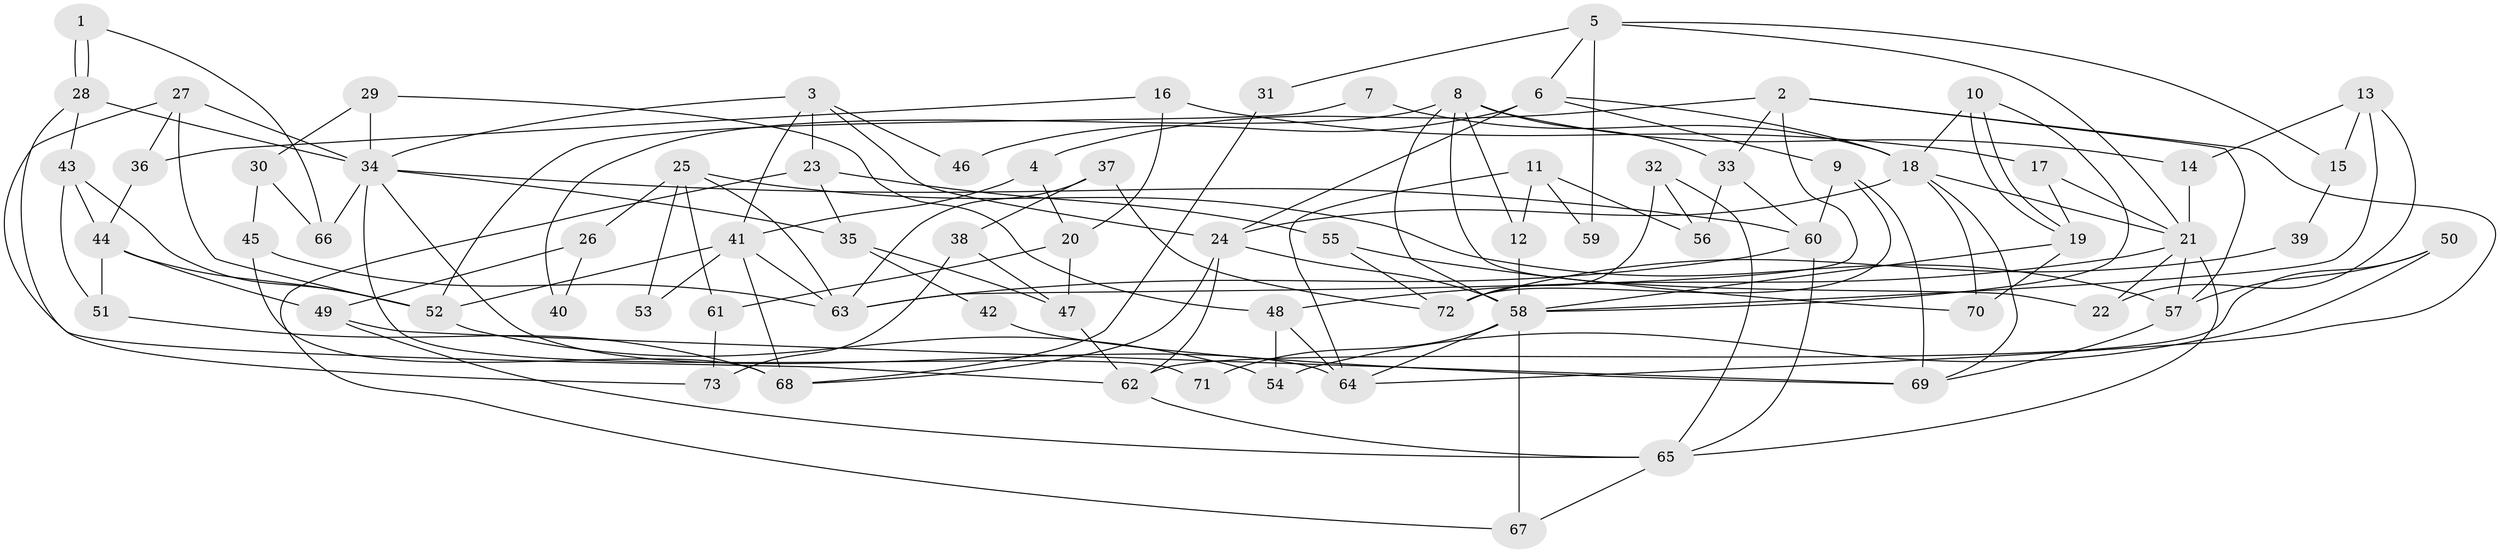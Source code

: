 // Generated by graph-tools (version 1.1) at 2025/36/03/09/25 02:36:24]
// undirected, 73 vertices, 146 edges
graph export_dot {
graph [start="1"]
  node [color=gray90,style=filled];
  1;
  2;
  3;
  4;
  5;
  6;
  7;
  8;
  9;
  10;
  11;
  12;
  13;
  14;
  15;
  16;
  17;
  18;
  19;
  20;
  21;
  22;
  23;
  24;
  25;
  26;
  27;
  28;
  29;
  30;
  31;
  32;
  33;
  34;
  35;
  36;
  37;
  38;
  39;
  40;
  41;
  42;
  43;
  44;
  45;
  46;
  47;
  48;
  49;
  50;
  51;
  52;
  53;
  54;
  55;
  56;
  57;
  58;
  59;
  60;
  61;
  62;
  63;
  64;
  65;
  66;
  67;
  68;
  69;
  70;
  71;
  72;
  73;
  1 -- 66;
  1 -- 28;
  1 -- 28;
  2 -- 63;
  2 -- 64;
  2 -- 4;
  2 -- 33;
  2 -- 57;
  3 -- 34;
  3 -- 24;
  3 -- 23;
  3 -- 41;
  3 -- 46;
  4 -- 41;
  4 -- 20;
  5 -- 6;
  5 -- 21;
  5 -- 15;
  5 -- 31;
  5 -- 59;
  6 -- 9;
  6 -- 18;
  6 -- 24;
  6 -- 46;
  7 -- 52;
  7 -- 18;
  8 -- 12;
  8 -- 33;
  8 -- 14;
  8 -- 22;
  8 -- 40;
  8 -- 58;
  9 -- 60;
  9 -- 69;
  9 -- 72;
  10 -- 19;
  10 -- 19;
  10 -- 58;
  10 -- 18;
  11 -- 56;
  11 -- 64;
  11 -- 12;
  11 -- 59;
  12 -- 58;
  13 -- 14;
  13 -- 58;
  13 -- 15;
  13 -- 22;
  14 -- 21;
  15 -- 39;
  16 -- 36;
  16 -- 17;
  16 -- 20;
  17 -- 19;
  17 -- 21;
  18 -- 21;
  18 -- 24;
  18 -- 69;
  18 -- 70;
  19 -- 58;
  19 -- 70;
  20 -- 47;
  20 -- 61;
  21 -- 65;
  21 -- 22;
  21 -- 48;
  21 -- 57;
  23 -- 67;
  23 -- 35;
  23 -- 55;
  24 -- 58;
  24 -- 62;
  24 -- 68;
  25 -- 57;
  25 -- 61;
  25 -- 26;
  25 -- 53;
  25 -- 63;
  26 -- 49;
  26 -- 40;
  27 -- 52;
  27 -- 34;
  27 -- 36;
  27 -- 73;
  28 -- 34;
  28 -- 43;
  28 -- 62;
  29 -- 48;
  29 -- 34;
  29 -- 30;
  30 -- 45;
  30 -- 66;
  31 -- 68;
  32 -- 72;
  32 -- 65;
  32 -- 56;
  33 -- 60;
  33 -- 56;
  34 -- 64;
  34 -- 35;
  34 -- 60;
  34 -- 66;
  34 -- 71;
  35 -- 47;
  35 -- 42;
  36 -- 44;
  37 -- 72;
  37 -- 63;
  37 -- 38;
  38 -- 47;
  38 -- 73;
  39 -- 72;
  41 -- 52;
  41 -- 53;
  41 -- 63;
  41 -- 68;
  42 -- 69;
  43 -- 44;
  43 -- 51;
  43 -- 52;
  44 -- 49;
  44 -- 51;
  44 -- 52;
  45 -- 68;
  45 -- 63;
  47 -- 62;
  48 -- 54;
  48 -- 64;
  49 -- 69;
  49 -- 65;
  50 -- 62;
  50 -- 57;
  50 -- 54;
  51 -- 68;
  52 -- 54;
  55 -- 70;
  55 -- 72;
  57 -- 69;
  58 -- 64;
  58 -- 67;
  58 -- 71;
  60 -- 63;
  60 -- 65;
  61 -- 73;
  62 -- 65;
  65 -- 67;
}
